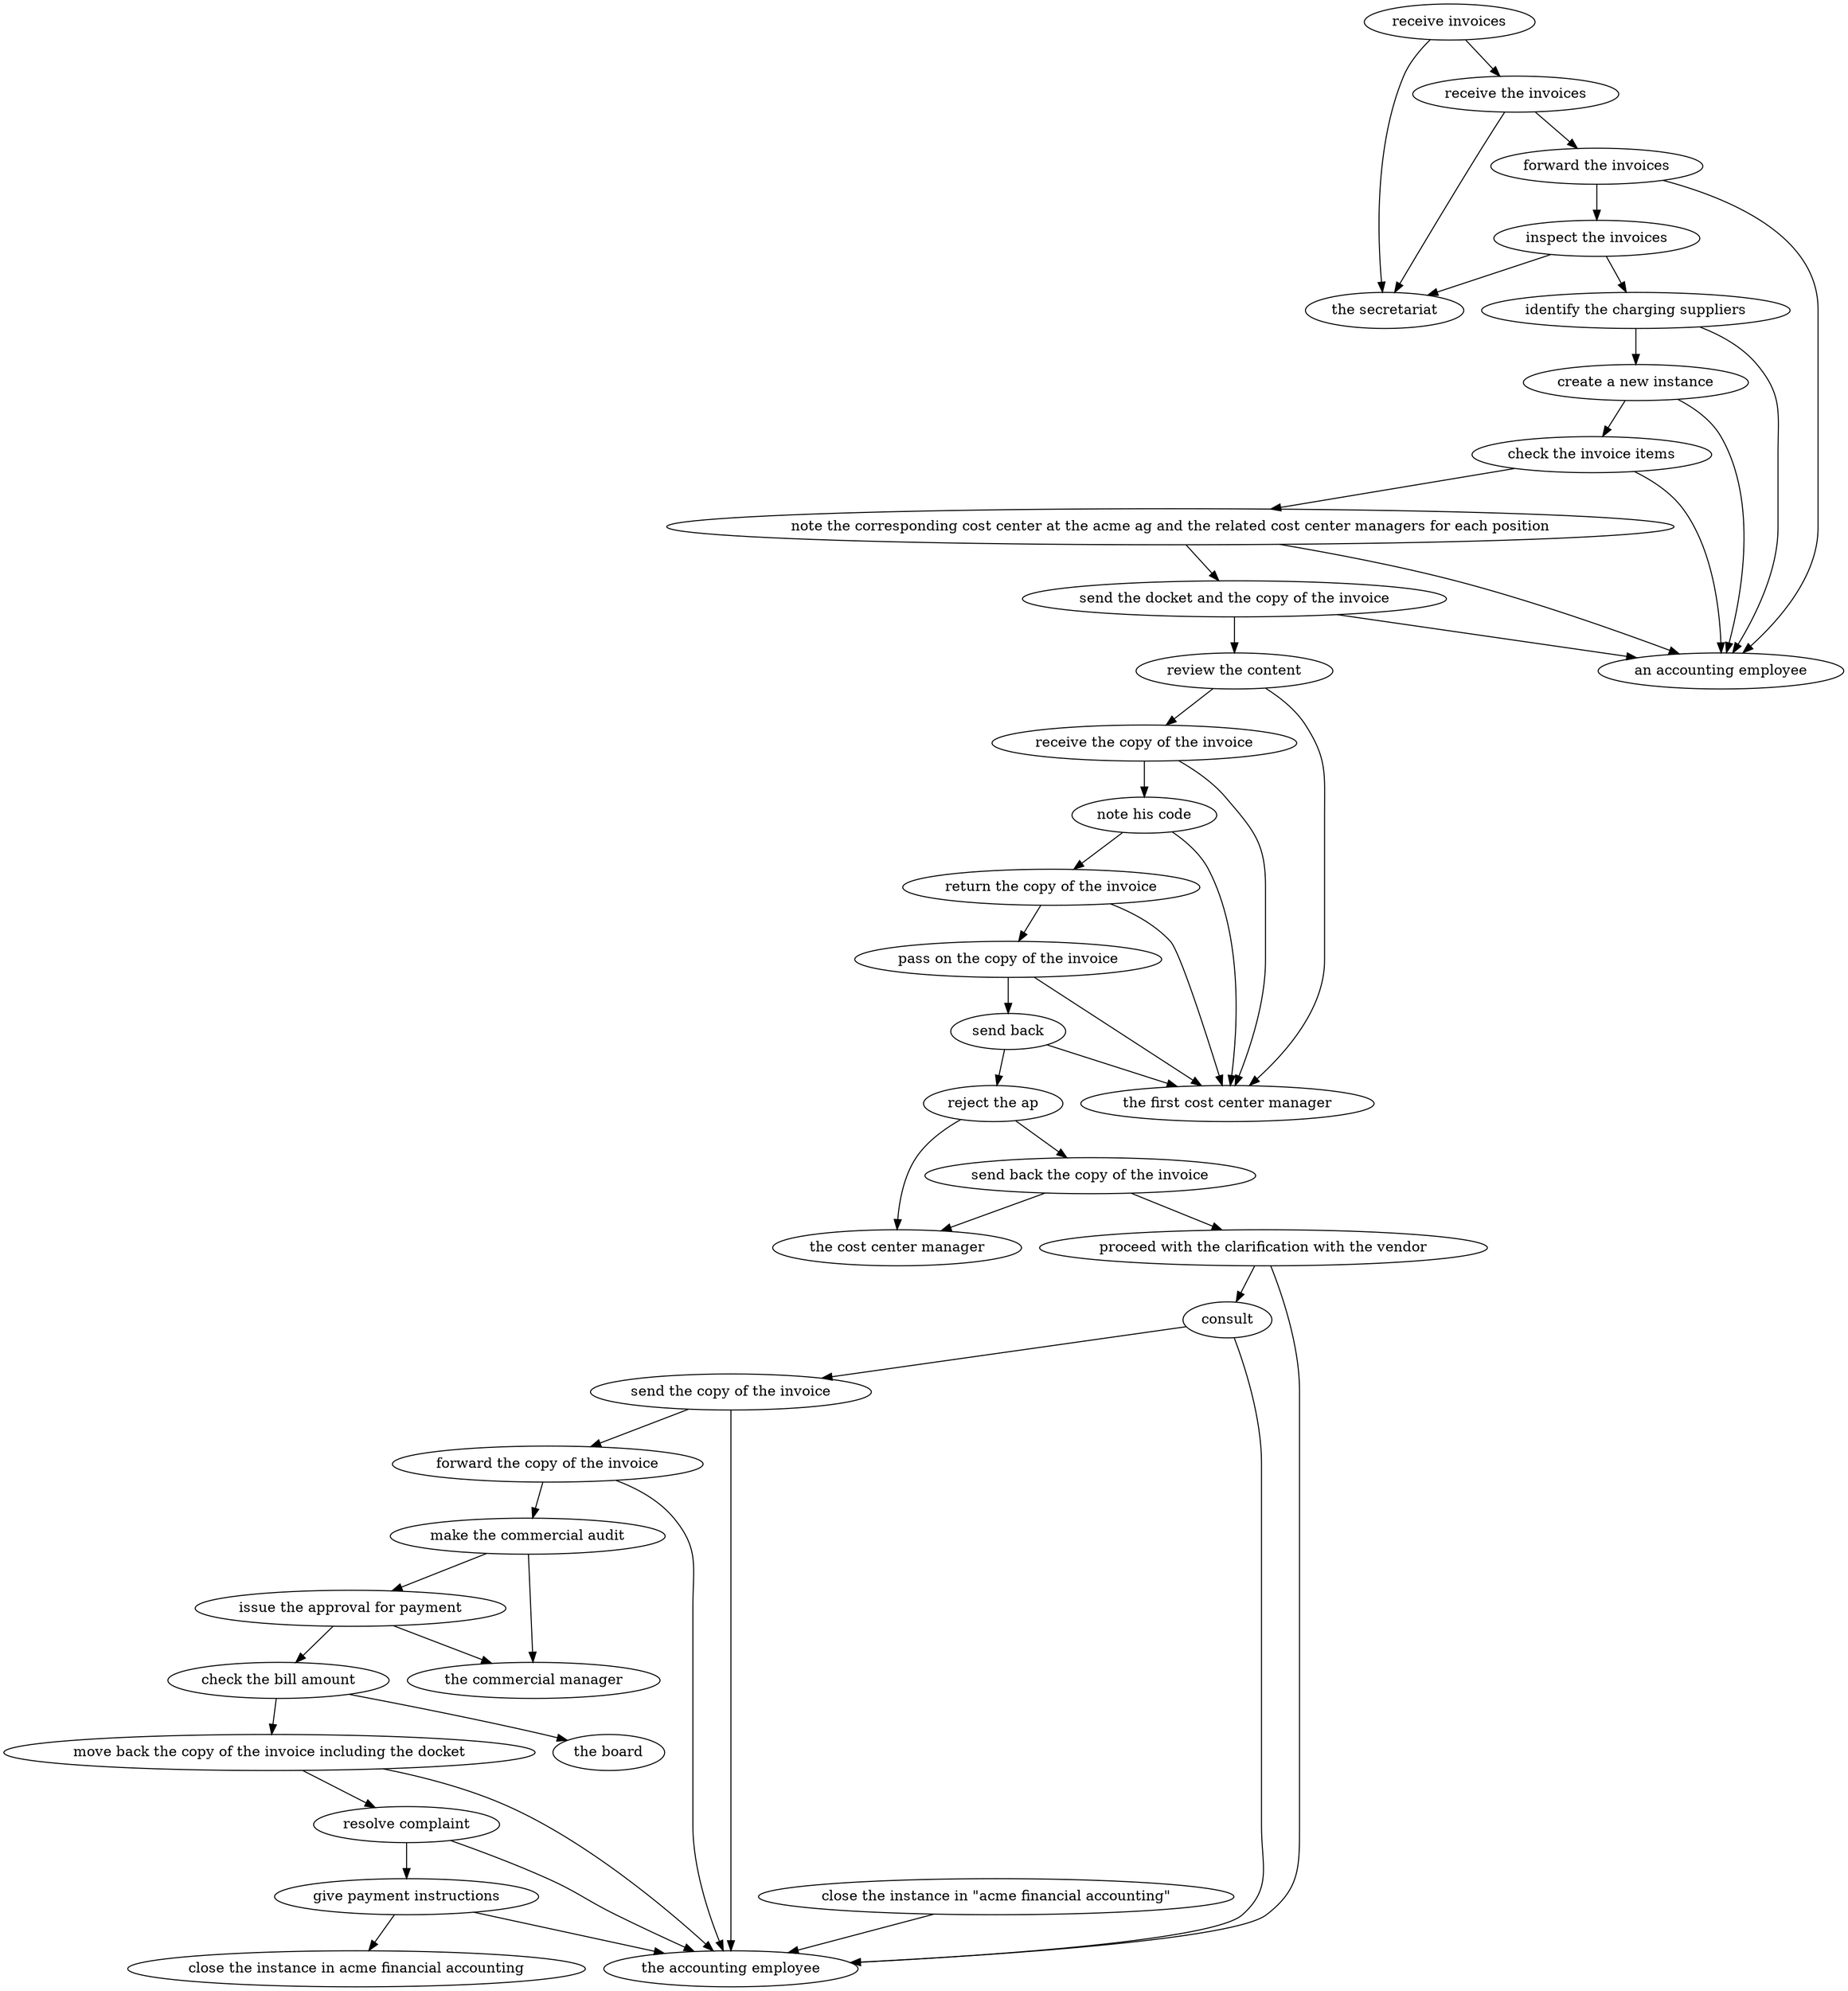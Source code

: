strict digraph "doc-6.1" {
	graph [name="doc-6.1"];
	"receive invoices"	[attrs="{'type': 'Activity', 'label': 'receive invoices'}"];
	"receive the invoices"	[attrs="{'type': 'Activity', 'label': 'receive the invoices'}"];
	"receive invoices" -> "receive the invoices"	[attrs="{'type': 'flow', 'label': 'flow'}"];
	"the secretariat"	[attrs="{'type': 'Actor', 'label': 'the secretariat'}"];
	"receive invoices" -> "the secretariat"	[attrs="{'type': 'actor performer', 'label': 'actor performer'}"];
	"forward the invoices"	[attrs="{'type': 'Activity', 'label': 'forward the invoices'}"];
	"receive the invoices" -> "forward the invoices"	[attrs="{'type': 'flow', 'label': 'flow'}"];
	"receive the invoices" -> "the secretariat"	[attrs="{'type': 'actor performer', 'label': 'actor performer'}"];
	"inspect the invoices"	[attrs="{'type': 'Activity', 'label': 'inspect the invoices'}"];
	"forward the invoices" -> "inspect the invoices"	[attrs="{'type': 'flow', 'label': 'flow'}"];
	"an accounting employee"	[attrs="{'type': 'Actor', 'label': 'an accounting employee'}"];
	"forward the invoices" -> "an accounting employee"	[attrs="{'type': 'actor performer', 'label': 'actor performer'}"];
	"identify the charging suppliers"	[attrs="{'type': 'Activity', 'label': 'identify the charging suppliers'}"];
	"inspect the invoices" -> "identify the charging suppliers"	[attrs="{'type': 'flow', 'label': 'flow'}"];
	"inspect the invoices" -> "the secretariat"	[attrs="{'type': 'actor performer', 'label': 'actor performer'}"];
	"create a new instance"	[attrs="{'type': 'Activity', 'label': 'create a new instance'}"];
	"identify the charging suppliers" -> "create a new instance"	[attrs="{'type': 'flow', 'label': 'flow'}"];
	"identify the charging suppliers" -> "an accounting employee"	[attrs="{'type': 'actor performer', 'label': 'actor performer'}"];
	"check the invoice items"	[attrs="{'type': 'Activity', 'label': 'check the invoice items'}"];
	"create a new instance" -> "check the invoice items"	[attrs="{'type': 'flow', 'label': 'flow'}"];
	"create a new instance" -> "an accounting employee"	[attrs="{'type': 'actor performer', 'label': 'actor performer'}"];
	"note the corresponding cost center at the acme ag and the related cost center managers for each position"	[attrs="{'type': 'Activity', 'label': 'note the corresponding cost center at the acme ag and the related cost center managers for each position'}"];
	"check the invoice items" -> "note the corresponding cost center at the acme ag and the related cost center managers for each position"	[attrs="{'type': 'flow', 'label': 'flow'}"];
	"check the invoice items" -> "an accounting employee"	[attrs="{'type': 'actor performer', 'label': 'actor performer'}"];
	"send the docket and the copy of the invoice"	[attrs="{'type': 'Activity', 'label': 'send the docket and the copy of the invoice'}"];
	"note the corresponding cost center at the acme ag and the related cost center managers for each position" -> "send the docket and the copy of the invoice"	[attrs="{'type': 'flow', 'label': 'flow'}"];
	"note the corresponding cost center at the acme ag and the related cost center managers for each position" -> "an accounting employee"	[attrs="{'type': 'actor performer', 'label': 'actor performer'}"];
	"review the content"	[attrs="{'type': 'Activity', 'label': 'review the content'}"];
	"send the docket and the copy of the invoice" -> "review the content"	[attrs="{'type': 'flow', 'label': 'flow'}"];
	"send the docket and the copy of the invoice" -> "an accounting employee"	[attrs="{'type': 'actor performer', 'label': 'actor performer'}"];
	"receive the copy of the invoice"	[attrs="{'type': 'Activity', 'label': 'receive the copy of the invoice'}"];
	"review the content" -> "receive the copy of the invoice"	[attrs="{'type': 'flow', 'label': 'flow'}"];
	"the first cost center manager"	[attrs="{'type': 'Actor', 'label': 'the first cost center manager'}"];
	"review the content" -> "the first cost center manager"	[attrs="{'type': 'actor performer', 'label': 'actor performer'}"];
	"note his code"	[attrs="{'type': 'Activity', 'label': 'note his code'}"];
	"receive the copy of the invoice" -> "note his code"	[attrs="{'type': 'flow', 'label': 'flow'}"];
	"receive the copy of the invoice" -> "the first cost center manager"	[attrs="{'type': 'actor performer', 'label': 'actor performer'}"];
	"return the copy of the invoice"	[attrs="{'type': 'Activity', 'label': 'return the copy of the invoice'}"];
	"note his code" -> "return the copy of the invoice"	[attrs="{'type': 'flow', 'label': 'flow'}"];
	"note his code" -> "the first cost center manager"	[attrs="{'type': 'actor performer', 'label': 'actor performer'}"];
	"pass on the copy of the invoice"	[attrs="{'type': 'Activity', 'label': 'pass on the copy of the invoice'}"];
	"return the copy of the invoice" -> "pass on the copy of the invoice"	[attrs="{'type': 'flow', 'label': 'flow'}"];
	"return the copy of the invoice" -> "the first cost center manager"	[attrs="{'type': 'actor performer', 'label': 'actor performer'}"];
	"send back"	[attrs="{'type': 'Activity', 'label': 'send back'}"];
	"pass on the copy of the invoice" -> "send back"	[attrs="{'type': 'flow', 'label': 'flow'}"];
	"pass on the copy of the invoice" -> "the first cost center manager"	[attrs="{'type': 'actor performer', 'label': 'actor performer'}"];
	"reject the ap"	[attrs="{'type': 'Activity', 'label': 'reject the ap'}"];
	"send back" -> "reject the ap"	[attrs="{'type': 'flow', 'label': 'flow'}"];
	"send back" -> "the first cost center manager"	[attrs="{'type': 'actor performer', 'label': 'actor performer'}"];
	"send back the copy of the invoice"	[attrs="{'type': 'Activity', 'label': 'send back the copy of the invoice'}"];
	"reject the ap" -> "send back the copy of the invoice"	[attrs="{'type': 'flow', 'label': 'flow'}"];
	"the cost center manager"	[attrs="{'type': 'Actor', 'label': 'the cost center manager'}"];
	"reject the ap" -> "the cost center manager"	[attrs="{'type': 'actor performer', 'label': 'actor performer'}"];
	"proceed with the clarification with the vendor"	[attrs="{'type': 'Activity', 'label': 'proceed with the clarification with the vendor'}"];
	"send back the copy of the invoice" -> "proceed with the clarification with the vendor"	[attrs="{'type': 'flow', 'label': 'flow'}"];
	"send back the copy of the invoice" -> "the cost center manager"	[attrs="{'type': 'actor performer', 'label': 'actor performer'}"];
	consult	[attrs="{'type': 'Activity', 'label': 'consult'}"];
	"proceed with the clarification with the vendor" -> consult	[attrs="{'type': 'flow', 'label': 'flow'}"];
	"the accounting employee"	[attrs="{'type': 'Actor', 'label': 'the accounting employee'}"];
	"proceed with the clarification with the vendor" -> "the accounting employee"	[attrs="{'type': 'actor performer', 'label': 'actor performer'}"];
	"send the copy of the invoice"	[attrs="{'type': 'Activity', 'label': 'send the copy of the invoice'}"];
	consult -> "send the copy of the invoice"	[attrs="{'type': 'flow', 'label': 'flow'}"];
	consult -> "the accounting employee"	[attrs="{'type': 'actor performer', 'label': 'actor performer'}"];
	"forward the copy of the invoice"	[attrs="{'type': 'Activity', 'label': 'forward the copy of the invoice'}"];
	"send the copy of the invoice" -> "forward the copy of the invoice"	[attrs="{'type': 'flow', 'label': 'flow'}"];
	"send the copy of the invoice" -> "the accounting employee"	[attrs="{'type': 'actor performer', 'label': 'actor performer'}"];
	"make the commercial audit"	[attrs="{'type': 'Activity', 'label': 'make the commercial audit'}"];
	"forward the copy of the invoice" -> "make the commercial audit"	[attrs="{'type': 'flow', 'label': 'flow'}"];
	"forward the copy of the invoice" -> "the accounting employee"	[attrs="{'type': 'actor performer', 'label': 'actor performer'}"];
	"issue the approval for payment"	[attrs="{'type': 'Activity', 'label': 'issue the approval for payment'}"];
	"make the commercial audit" -> "issue the approval for payment"	[attrs="{'type': 'flow', 'label': 'flow'}"];
	"the commercial manager"	[attrs="{'type': 'Actor', 'label': 'the commercial manager'}"];
	"make the commercial audit" -> "the commercial manager"	[attrs="{'type': 'actor performer', 'label': 'actor performer'}"];
	"check the bill amount"	[attrs="{'type': 'Activity', 'label': 'check the bill amount'}"];
	"issue the approval for payment" -> "check the bill amount"	[attrs="{'type': 'flow', 'label': 'flow'}"];
	"issue the approval for payment" -> "the commercial manager"	[attrs="{'type': 'actor performer', 'label': 'actor performer'}"];
	"move back the copy of the invoice including the docket"	[attrs="{'type': 'Activity', 'label': 'move back the copy of the invoice including the docket'}"];
	"check the bill amount" -> "move back the copy of the invoice including the docket"	[attrs="{'type': 'flow', 'label': 'flow'}"];
	"the board"	[attrs="{'type': 'Actor', 'label': 'the board'}"];
	"check the bill amount" -> "the board"	[attrs="{'type': 'actor performer', 'label': 'actor performer'}"];
	"resolve complaint"	[attrs="{'type': 'Activity', 'label': 'resolve complaint'}"];
	"move back the copy of the invoice including the docket" -> "resolve complaint"	[attrs="{'type': 'flow', 'label': 'flow'}"];
	"move back the copy of the invoice including the docket" -> "the accounting employee"	[attrs="{'type': 'actor performer', 'label': 'actor performer'}"];
	"give payment instructions"	[attrs="{'type': 'Activity', 'label': 'give payment instructions'}"];
	"resolve complaint" -> "give payment instructions"	[attrs="{'type': 'flow', 'label': 'flow'}"];
	"resolve complaint" -> "the accounting employee"	[attrs="{'type': 'actor performer', 'label': 'actor performer'}"];
	"close the instance in acme financial accounting"	[attrs="{'type': 'Activity', 'label': 'close the instance in acme financial accounting'}"];
	"give payment instructions" -> "close the instance in acme financial accounting"	[attrs="{'type': 'flow', 'label': 'flow'}"];
	"give payment instructions" -> "the accounting employee"	[attrs="{'type': 'actor performer', 'label': 'actor performer'}"];
	"close the instance in \"acme financial accounting\""	[attrs="{'type': 'Activity', 'label': 'close the instance in \"acme financial accounting\"'}"];
	"close the instance in \"acme financial accounting\"" -> "the accounting employee"	[attrs="{'type': 'actor performer', 'label': 'actor performer'}"];
}
